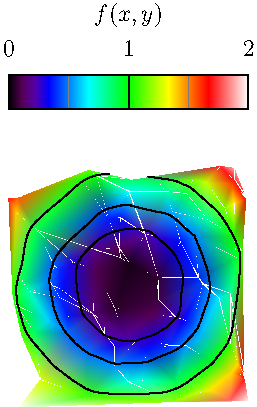 import graph;
import palette;
import contour;

size(200);

int n=100;

real[] x=new real[n];
real[] y=new real[n];
real[] f=new real[n];

real F(real a, real b) {return a^2+b^2;}

real r() {return 1.1*(rand()/randMax*2-1);}

for(int i=0; i < n; ++i) {
  x[i]=r();
  y[i]=r();
  f[i]=F(x[i],y[i]);
}

pen Tickpen=black;
pen tickpen=gray+0.5*linewidth(currentpen);
pen[] Palette=BWRainbow();

bounds range=image(x,y,f,Range(0,2),Palette);
draw(contour(pairs(x,y),f,new real[]{0.25,0.5,1},operator ..));

palette("$f(x,y)$",range,point(NW)+(0,0.5),point(NE)+(0,0.8),Top,Palette,
        PaletteTicks(Tickpen,tickpen));
